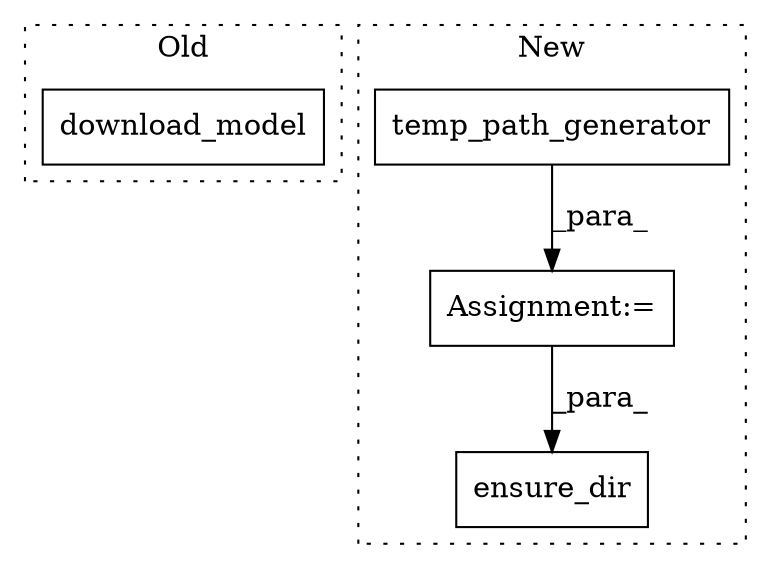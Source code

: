 digraph G {
subgraph cluster0 {
1 [label="download_model" a="32" s="12178,12213" l="15,1" shape="box"];
label = "Old";
style="dotted";
}
subgraph cluster1 {
2 [label="ensure_dir" a="32" s="12281,12301" l="11,1" shape="box"];
3 [label="temp_path_generator" a="32" s="12254" l="21" shape="box"];
4 [label="Assignment:=" a="7" s="12253" l="1" shape="box"];
label = "New";
style="dotted";
}
3 -> 4 [label="_para_"];
4 -> 2 [label="_para_"];
}